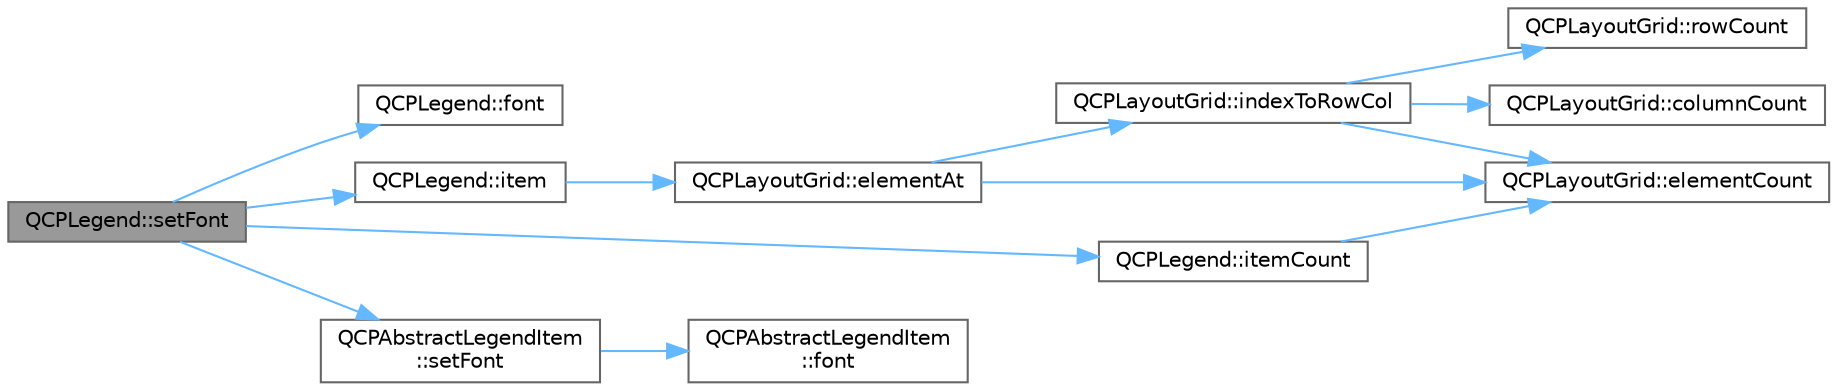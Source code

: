 digraph "QCPLegend::setFont"
{
 // LATEX_PDF_SIZE
  bgcolor="transparent";
  edge [fontname=Helvetica,fontsize=10,labelfontname=Helvetica,labelfontsize=10];
  node [fontname=Helvetica,fontsize=10,shape=box,height=0.2,width=0.4];
  rankdir="LR";
  Node1 [label="QCPLegend::setFont",height=0.2,width=0.4,color="gray40", fillcolor="grey60", style="filled", fontcolor="black",tooltip=" "];
  Node1 -> Node2 [color="steelblue1",style="solid"];
  Node2 [label="QCPLegend::font",height=0.2,width=0.4,color="grey40", fillcolor="white", style="filled",URL="$class_q_c_p_legend.html#ae240104de3c3a4cfc0834dbaffa07ac9",tooltip=" "];
  Node1 -> Node3 [color="steelblue1",style="solid"];
  Node3 [label="QCPLegend::item",height=0.2,width=0.4,color="grey40", fillcolor="white", style="filled",URL="$class_q_c_p_legend.html#acfe9694c45104a3359d3806ed366fcf7",tooltip=" "];
  Node3 -> Node4 [color="steelblue1",style="solid"];
  Node4 [label="QCPLayoutGrid::elementAt",height=0.2,width=0.4,color="grey40", fillcolor="white", style="filled",URL="$class_q_c_p_layout_grid.html#a4288f174082555f6bd92021bdedb75dc",tooltip=" "];
  Node4 -> Node5 [color="steelblue1",style="solid"];
  Node5 [label="QCPLayoutGrid::elementCount",height=0.2,width=0.4,color="grey40", fillcolor="white", style="filled",URL="$class_q_c_p_layout_grid.html#a9a8942aface780a02445ebcf14c48513",tooltip=" "];
  Node4 -> Node6 [color="steelblue1",style="solid"];
  Node6 [label="QCPLayoutGrid::indexToRowCol",height=0.2,width=0.4,color="grey40", fillcolor="white", style="filled",URL="$class_q_c_p_layout_grid.html#a577223db920e2acb34bc1091080c76d1",tooltip=" "];
  Node6 -> Node7 [color="steelblue1",style="solid"];
  Node7 [label="QCPLayoutGrid::columnCount",height=0.2,width=0.4,color="grey40", fillcolor="white", style="filled",URL="$class_q_c_p_layout_grid.html#a1a2962cbf45011405b64b913afa8e7a2",tooltip=" "];
  Node6 -> Node5 [color="steelblue1",style="solid"];
  Node6 -> Node8 [color="steelblue1",style="solid"];
  Node8 [label="QCPLayoutGrid::rowCount",height=0.2,width=0.4,color="grey40", fillcolor="white", style="filled",URL="$class_q_c_p_layout_grid.html#a19c66fd76cbce58a8e94f33797e0c0aa",tooltip=" "];
  Node1 -> Node9 [color="steelblue1",style="solid"];
  Node9 [label="QCPLegend::itemCount",height=0.2,width=0.4,color="grey40", fillcolor="white", style="filled",URL="$class_q_c_p_legend.html#a57ab86ab8b2a3762d4c1455eb5452c88",tooltip=" "];
  Node9 -> Node5 [color="steelblue1",style="solid"];
  Node1 -> Node10 [color="steelblue1",style="solid"];
  Node10 [label="QCPAbstractLegendItem\l::setFont",height=0.2,width=0.4,color="grey40", fillcolor="white", style="filled",URL="$class_q_c_p_abstract_legend_item.html#a409c53455d8112f71d70c0c43eb10265",tooltip=" "];
  Node10 -> Node11 [color="steelblue1",style="solid"];
  Node11 [label="QCPAbstractLegendItem\l::font",height=0.2,width=0.4,color="grey40", fillcolor="white", style="filled",URL="$class_q_c_p_abstract_legend_item.html#a699b18e1d9e70372e51e75f462dbb643",tooltip=" "];
}
